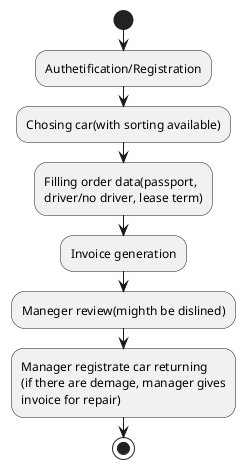 @startuml
'https://plantuml.com/activity-diagram-beta

start
:Authetification/Registration;
:Chosing car(with sorting available);
:Filling order data(passport,
driver/no driver, lease term);
:Invoice generation;
:Maneger review(mighth be dislined);
:Manager registrate car returning
(if there are demage, manager gives
invoice for repair);
stop

@enduml
